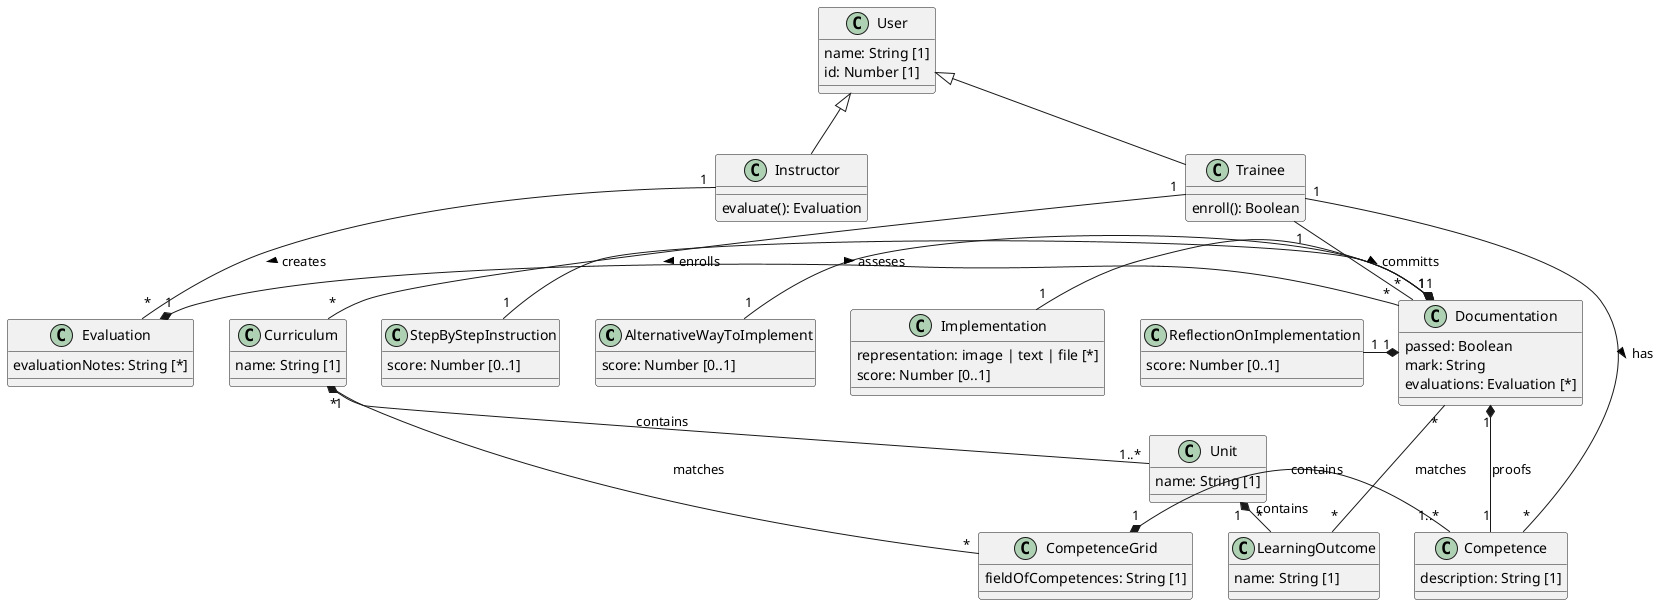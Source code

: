 @startuml

class AlternativeWayToImplement {
    score: Number [0..1]
}
AlternativeWayToImplement "1" -* "1" Documentation

class Competence {
    description: String [1]
}

class CompetenceGrid {
    fieldOfCompetences: String [1]
}
CompetenceGrid "1" *- "1..*" Competence : contains

class Curriculum {
    name: String [1]
}
Curriculum "*" -- "*" CompetenceGrid : matches
Curriculum "1" *- "1..*" Unit : contains

class Documentation {
    passed: Boolean
    mark: String
    evaluations: Evaluation [*]
}
Documentation "1" *- "1" Competence : proofs
Documentation "*" -- "*" LearningOutcome : matches

class Evaluation {
    evaluationNotes: String [*]
}
Evaluation "1" *- "*" Documentation : asseses >

class Implementation {
    representation: image | text | file [*]
    score: Number [0..1]
}
Implementation "1" -* "1" Documentation

class Instructor extends User {
    evaluate(): Evaluation
}
Instructor "1" -- "*" Evaluation : creates >

class LearningOutcome {
    name: String [1]
}

class ReflectionOnImplementation {
    score: Number [0..1]
}
ReflectionOnImplementation "1" -* "1" Documentation

class StepByStepInstruction {
    score: Number [0..1]
}
StepByStepInstruction "1" -* "1" Documentation

class Trainee extends User {
    enroll(): Boolean
}
Trainee "1" -- "*" Curriculum : enrolls >
Trainee "1" -- "*" Documentation : committs >
Trainee "1" -- "*" Competence : has >


class Unit {
    name: String [1]
}
Unit "1" *- "*" LearningOutcome : contains

class User {
    name: String [1]
    id: Number [1]
}

@enduml
